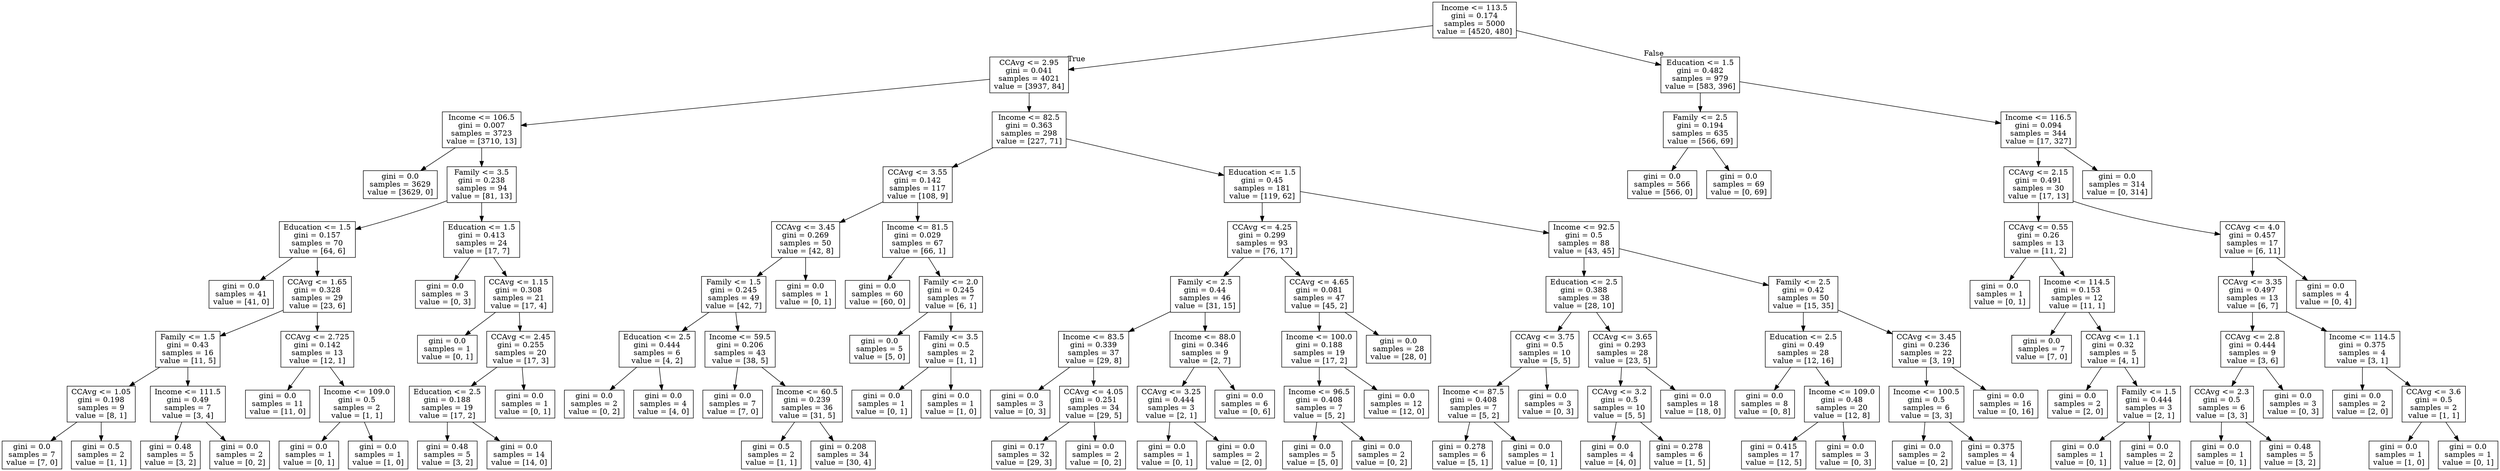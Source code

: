 digraph Tree {
node [shape=box] ;
0 [label="Income <= 113.5\ngini = 0.174\nsamples = 5000\nvalue = [4520, 480]"] ;
1 [label="CCAvg <= 2.95\ngini = 0.041\nsamples = 4021\nvalue = [3937, 84]"] ;
0 -> 1 [labeldistance=2.5, labelangle=45, headlabel="True"] ;
2 [label="Income <= 106.5\ngini = 0.007\nsamples = 3723\nvalue = [3710, 13]"] ;
1 -> 2 ;
3 [label="gini = 0.0\nsamples = 3629\nvalue = [3629, 0]"] ;
2 -> 3 ;
4 [label="Family <= 3.5\ngini = 0.238\nsamples = 94\nvalue = [81, 13]"] ;
2 -> 4 ;
5 [label="Education <= 1.5\ngini = 0.157\nsamples = 70\nvalue = [64, 6]"] ;
4 -> 5 ;
6 [label="gini = 0.0\nsamples = 41\nvalue = [41, 0]"] ;
5 -> 6 ;
7 [label="CCAvg <= 1.65\ngini = 0.328\nsamples = 29\nvalue = [23, 6]"] ;
5 -> 7 ;
8 [label="Family <= 1.5\ngini = 0.43\nsamples = 16\nvalue = [11, 5]"] ;
7 -> 8 ;
9 [label="CCAvg <= 1.05\ngini = 0.198\nsamples = 9\nvalue = [8, 1]"] ;
8 -> 9 ;
10 [label="gini = 0.0\nsamples = 7\nvalue = [7, 0]"] ;
9 -> 10 ;
11 [label="gini = 0.5\nsamples = 2\nvalue = [1, 1]"] ;
9 -> 11 ;
12 [label="Income <= 111.5\ngini = 0.49\nsamples = 7\nvalue = [3, 4]"] ;
8 -> 12 ;
13 [label="gini = 0.48\nsamples = 5\nvalue = [3, 2]"] ;
12 -> 13 ;
14 [label="gini = 0.0\nsamples = 2\nvalue = [0, 2]"] ;
12 -> 14 ;
15 [label="CCAvg <= 2.725\ngini = 0.142\nsamples = 13\nvalue = [12, 1]"] ;
7 -> 15 ;
16 [label="gini = 0.0\nsamples = 11\nvalue = [11, 0]"] ;
15 -> 16 ;
17 [label="Income <= 109.0\ngini = 0.5\nsamples = 2\nvalue = [1, 1]"] ;
15 -> 17 ;
18 [label="gini = 0.0\nsamples = 1\nvalue = [0, 1]"] ;
17 -> 18 ;
19 [label="gini = 0.0\nsamples = 1\nvalue = [1, 0]"] ;
17 -> 19 ;
20 [label="Education <= 1.5\ngini = 0.413\nsamples = 24\nvalue = [17, 7]"] ;
4 -> 20 ;
21 [label="gini = 0.0\nsamples = 3\nvalue = [0, 3]"] ;
20 -> 21 ;
22 [label="CCAvg <= 1.15\ngini = 0.308\nsamples = 21\nvalue = [17, 4]"] ;
20 -> 22 ;
23 [label="gini = 0.0\nsamples = 1\nvalue = [0, 1]"] ;
22 -> 23 ;
24 [label="CCAvg <= 2.45\ngini = 0.255\nsamples = 20\nvalue = [17, 3]"] ;
22 -> 24 ;
25 [label="Education <= 2.5\ngini = 0.188\nsamples = 19\nvalue = [17, 2]"] ;
24 -> 25 ;
26 [label="gini = 0.48\nsamples = 5\nvalue = [3, 2]"] ;
25 -> 26 ;
27 [label="gini = 0.0\nsamples = 14\nvalue = [14, 0]"] ;
25 -> 27 ;
28 [label="gini = 0.0\nsamples = 1\nvalue = [0, 1]"] ;
24 -> 28 ;
29 [label="Income <= 82.5\ngini = 0.363\nsamples = 298\nvalue = [227, 71]"] ;
1 -> 29 ;
30 [label="CCAvg <= 3.55\ngini = 0.142\nsamples = 117\nvalue = [108, 9]"] ;
29 -> 30 ;
31 [label="CCAvg <= 3.45\ngini = 0.269\nsamples = 50\nvalue = [42, 8]"] ;
30 -> 31 ;
32 [label="Family <= 1.5\ngini = 0.245\nsamples = 49\nvalue = [42, 7]"] ;
31 -> 32 ;
33 [label="Education <= 2.5\ngini = 0.444\nsamples = 6\nvalue = [4, 2]"] ;
32 -> 33 ;
34 [label="gini = 0.0\nsamples = 2\nvalue = [0, 2]"] ;
33 -> 34 ;
35 [label="gini = 0.0\nsamples = 4\nvalue = [4, 0]"] ;
33 -> 35 ;
36 [label="Income <= 59.5\ngini = 0.206\nsamples = 43\nvalue = [38, 5]"] ;
32 -> 36 ;
37 [label="gini = 0.0\nsamples = 7\nvalue = [7, 0]"] ;
36 -> 37 ;
38 [label="Income <= 60.5\ngini = 0.239\nsamples = 36\nvalue = [31, 5]"] ;
36 -> 38 ;
39 [label="gini = 0.5\nsamples = 2\nvalue = [1, 1]"] ;
38 -> 39 ;
40 [label="gini = 0.208\nsamples = 34\nvalue = [30, 4]"] ;
38 -> 40 ;
41 [label="gini = 0.0\nsamples = 1\nvalue = [0, 1]"] ;
31 -> 41 ;
42 [label="Income <= 81.5\ngini = 0.029\nsamples = 67\nvalue = [66, 1]"] ;
30 -> 42 ;
43 [label="gini = 0.0\nsamples = 60\nvalue = [60, 0]"] ;
42 -> 43 ;
44 [label="Family <= 2.0\ngini = 0.245\nsamples = 7\nvalue = [6, 1]"] ;
42 -> 44 ;
45 [label="gini = 0.0\nsamples = 5\nvalue = [5, 0]"] ;
44 -> 45 ;
46 [label="Family <= 3.5\ngini = 0.5\nsamples = 2\nvalue = [1, 1]"] ;
44 -> 46 ;
47 [label="gini = 0.0\nsamples = 1\nvalue = [0, 1]"] ;
46 -> 47 ;
48 [label="gini = 0.0\nsamples = 1\nvalue = [1, 0]"] ;
46 -> 48 ;
49 [label="Education <= 1.5\ngini = 0.45\nsamples = 181\nvalue = [119, 62]"] ;
29 -> 49 ;
50 [label="CCAvg <= 4.25\ngini = 0.299\nsamples = 93\nvalue = [76, 17]"] ;
49 -> 50 ;
51 [label="Family <= 2.5\ngini = 0.44\nsamples = 46\nvalue = [31, 15]"] ;
50 -> 51 ;
52 [label="Income <= 83.5\ngini = 0.339\nsamples = 37\nvalue = [29, 8]"] ;
51 -> 52 ;
53 [label="gini = 0.0\nsamples = 3\nvalue = [0, 3]"] ;
52 -> 53 ;
54 [label="CCAvg <= 4.05\ngini = 0.251\nsamples = 34\nvalue = [29, 5]"] ;
52 -> 54 ;
55 [label="gini = 0.17\nsamples = 32\nvalue = [29, 3]"] ;
54 -> 55 ;
56 [label="gini = 0.0\nsamples = 2\nvalue = [0, 2]"] ;
54 -> 56 ;
57 [label="Income <= 88.0\ngini = 0.346\nsamples = 9\nvalue = [2, 7]"] ;
51 -> 57 ;
58 [label="CCAvg <= 3.25\ngini = 0.444\nsamples = 3\nvalue = [2, 1]"] ;
57 -> 58 ;
59 [label="gini = 0.0\nsamples = 1\nvalue = [0, 1]"] ;
58 -> 59 ;
60 [label="gini = 0.0\nsamples = 2\nvalue = [2, 0]"] ;
58 -> 60 ;
61 [label="gini = 0.0\nsamples = 6\nvalue = [0, 6]"] ;
57 -> 61 ;
62 [label="CCAvg <= 4.65\ngini = 0.081\nsamples = 47\nvalue = [45, 2]"] ;
50 -> 62 ;
63 [label="Income <= 100.0\ngini = 0.188\nsamples = 19\nvalue = [17, 2]"] ;
62 -> 63 ;
64 [label="Income <= 96.5\ngini = 0.408\nsamples = 7\nvalue = [5, 2]"] ;
63 -> 64 ;
65 [label="gini = 0.0\nsamples = 5\nvalue = [5, 0]"] ;
64 -> 65 ;
66 [label="gini = 0.0\nsamples = 2\nvalue = [0, 2]"] ;
64 -> 66 ;
67 [label="gini = 0.0\nsamples = 12\nvalue = [12, 0]"] ;
63 -> 67 ;
68 [label="gini = 0.0\nsamples = 28\nvalue = [28, 0]"] ;
62 -> 68 ;
69 [label="Income <= 92.5\ngini = 0.5\nsamples = 88\nvalue = [43, 45]"] ;
49 -> 69 ;
70 [label="Education <= 2.5\ngini = 0.388\nsamples = 38\nvalue = [28, 10]"] ;
69 -> 70 ;
71 [label="CCAvg <= 3.75\ngini = 0.5\nsamples = 10\nvalue = [5, 5]"] ;
70 -> 71 ;
72 [label="Income <= 87.5\ngini = 0.408\nsamples = 7\nvalue = [5, 2]"] ;
71 -> 72 ;
73 [label="gini = 0.278\nsamples = 6\nvalue = [5, 1]"] ;
72 -> 73 ;
74 [label="gini = 0.0\nsamples = 1\nvalue = [0, 1]"] ;
72 -> 74 ;
75 [label="gini = 0.0\nsamples = 3\nvalue = [0, 3]"] ;
71 -> 75 ;
76 [label="CCAvg <= 3.65\ngini = 0.293\nsamples = 28\nvalue = [23, 5]"] ;
70 -> 76 ;
77 [label="CCAvg <= 3.2\ngini = 0.5\nsamples = 10\nvalue = [5, 5]"] ;
76 -> 77 ;
78 [label="gini = 0.0\nsamples = 4\nvalue = [4, 0]"] ;
77 -> 78 ;
79 [label="gini = 0.278\nsamples = 6\nvalue = [1, 5]"] ;
77 -> 79 ;
80 [label="gini = 0.0\nsamples = 18\nvalue = [18, 0]"] ;
76 -> 80 ;
81 [label="Family <= 2.5\ngini = 0.42\nsamples = 50\nvalue = [15, 35]"] ;
69 -> 81 ;
82 [label="Education <= 2.5\ngini = 0.49\nsamples = 28\nvalue = [12, 16]"] ;
81 -> 82 ;
83 [label="gini = 0.0\nsamples = 8\nvalue = [0, 8]"] ;
82 -> 83 ;
84 [label="Income <= 109.0\ngini = 0.48\nsamples = 20\nvalue = [12, 8]"] ;
82 -> 84 ;
85 [label="gini = 0.415\nsamples = 17\nvalue = [12, 5]"] ;
84 -> 85 ;
86 [label="gini = 0.0\nsamples = 3\nvalue = [0, 3]"] ;
84 -> 86 ;
87 [label="CCAvg <= 3.45\ngini = 0.236\nsamples = 22\nvalue = [3, 19]"] ;
81 -> 87 ;
88 [label="Income <= 100.5\ngini = 0.5\nsamples = 6\nvalue = [3, 3]"] ;
87 -> 88 ;
89 [label="gini = 0.0\nsamples = 2\nvalue = [0, 2]"] ;
88 -> 89 ;
90 [label="gini = 0.375\nsamples = 4\nvalue = [3, 1]"] ;
88 -> 90 ;
91 [label="gini = 0.0\nsamples = 16\nvalue = [0, 16]"] ;
87 -> 91 ;
92 [label="Education <= 1.5\ngini = 0.482\nsamples = 979\nvalue = [583, 396]"] ;
0 -> 92 [labeldistance=2.5, labelangle=-45, headlabel="False"] ;
93 [label="Family <= 2.5\ngini = 0.194\nsamples = 635\nvalue = [566, 69]"] ;
92 -> 93 ;
94 [label="gini = 0.0\nsamples = 566\nvalue = [566, 0]"] ;
93 -> 94 ;
95 [label="gini = 0.0\nsamples = 69\nvalue = [0, 69]"] ;
93 -> 95 ;
96 [label="Income <= 116.5\ngini = 0.094\nsamples = 344\nvalue = [17, 327]"] ;
92 -> 96 ;
97 [label="CCAvg <= 2.15\ngini = 0.491\nsamples = 30\nvalue = [17, 13]"] ;
96 -> 97 ;
98 [label="CCAvg <= 0.55\ngini = 0.26\nsamples = 13\nvalue = [11, 2]"] ;
97 -> 98 ;
99 [label="gini = 0.0\nsamples = 1\nvalue = [0, 1]"] ;
98 -> 99 ;
100 [label="Income <= 114.5\ngini = 0.153\nsamples = 12\nvalue = [11, 1]"] ;
98 -> 100 ;
101 [label="gini = 0.0\nsamples = 7\nvalue = [7, 0]"] ;
100 -> 101 ;
102 [label="CCAvg <= 1.1\ngini = 0.32\nsamples = 5\nvalue = [4, 1]"] ;
100 -> 102 ;
103 [label="gini = 0.0\nsamples = 2\nvalue = [2, 0]"] ;
102 -> 103 ;
104 [label="Family <= 1.5\ngini = 0.444\nsamples = 3\nvalue = [2, 1]"] ;
102 -> 104 ;
105 [label="gini = 0.0\nsamples = 1\nvalue = [0, 1]"] ;
104 -> 105 ;
106 [label="gini = 0.0\nsamples = 2\nvalue = [2, 0]"] ;
104 -> 106 ;
107 [label="CCAvg <= 4.0\ngini = 0.457\nsamples = 17\nvalue = [6, 11]"] ;
97 -> 107 ;
108 [label="CCAvg <= 3.35\ngini = 0.497\nsamples = 13\nvalue = [6, 7]"] ;
107 -> 108 ;
109 [label="CCAvg <= 2.8\ngini = 0.444\nsamples = 9\nvalue = [3, 6]"] ;
108 -> 109 ;
110 [label="CCAvg <= 2.3\ngini = 0.5\nsamples = 6\nvalue = [3, 3]"] ;
109 -> 110 ;
111 [label="gini = 0.0\nsamples = 1\nvalue = [0, 1]"] ;
110 -> 111 ;
112 [label="gini = 0.48\nsamples = 5\nvalue = [3, 2]"] ;
110 -> 112 ;
113 [label="gini = 0.0\nsamples = 3\nvalue = [0, 3]"] ;
109 -> 113 ;
114 [label="Income <= 114.5\ngini = 0.375\nsamples = 4\nvalue = [3, 1]"] ;
108 -> 114 ;
115 [label="gini = 0.0\nsamples = 2\nvalue = [2, 0]"] ;
114 -> 115 ;
116 [label="CCAvg <= 3.6\ngini = 0.5\nsamples = 2\nvalue = [1, 1]"] ;
114 -> 116 ;
117 [label="gini = 0.0\nsamples = 1\nvalue = [1, 0]"] ;
116 -> 117 ;
118 [label="gini = 0.0\nsamples = 1\nvalue = [0, 1]"] ;
116 -> 118 ;
119 [label="gini = 0.0\nsamples = 4\nvalue = [0, 4]"] ;
107 -> 119 ;
120 [label="gini = 0.0\nsamples = 314\nvalue = [0, 314]"] ;
96 -> 120 ;
}